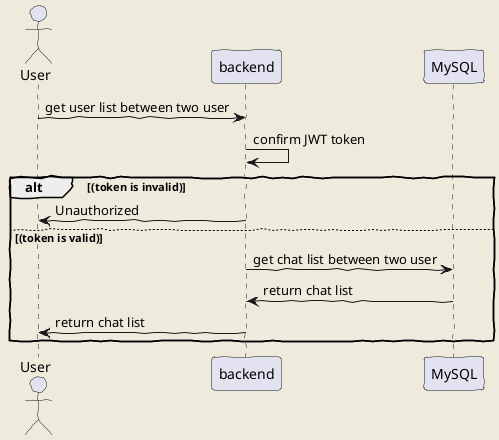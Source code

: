 @startuml getChatList
    skinparam backgroundColor #EEEBDC
    skinparam handwritten true
    actor User
    User -> "backend" : get user list between two user
    "backend" -> "backend" : confirm JWT token
    alt (token is invalid)
    "backend" -> User : Unauthorized
    else (token is valid)
    "backend" -> "MySQL" : get chat list between two user
    "MySQL" -> "backend" : return chat list
    "backend" -> User : return chat list
    end
@enduml

